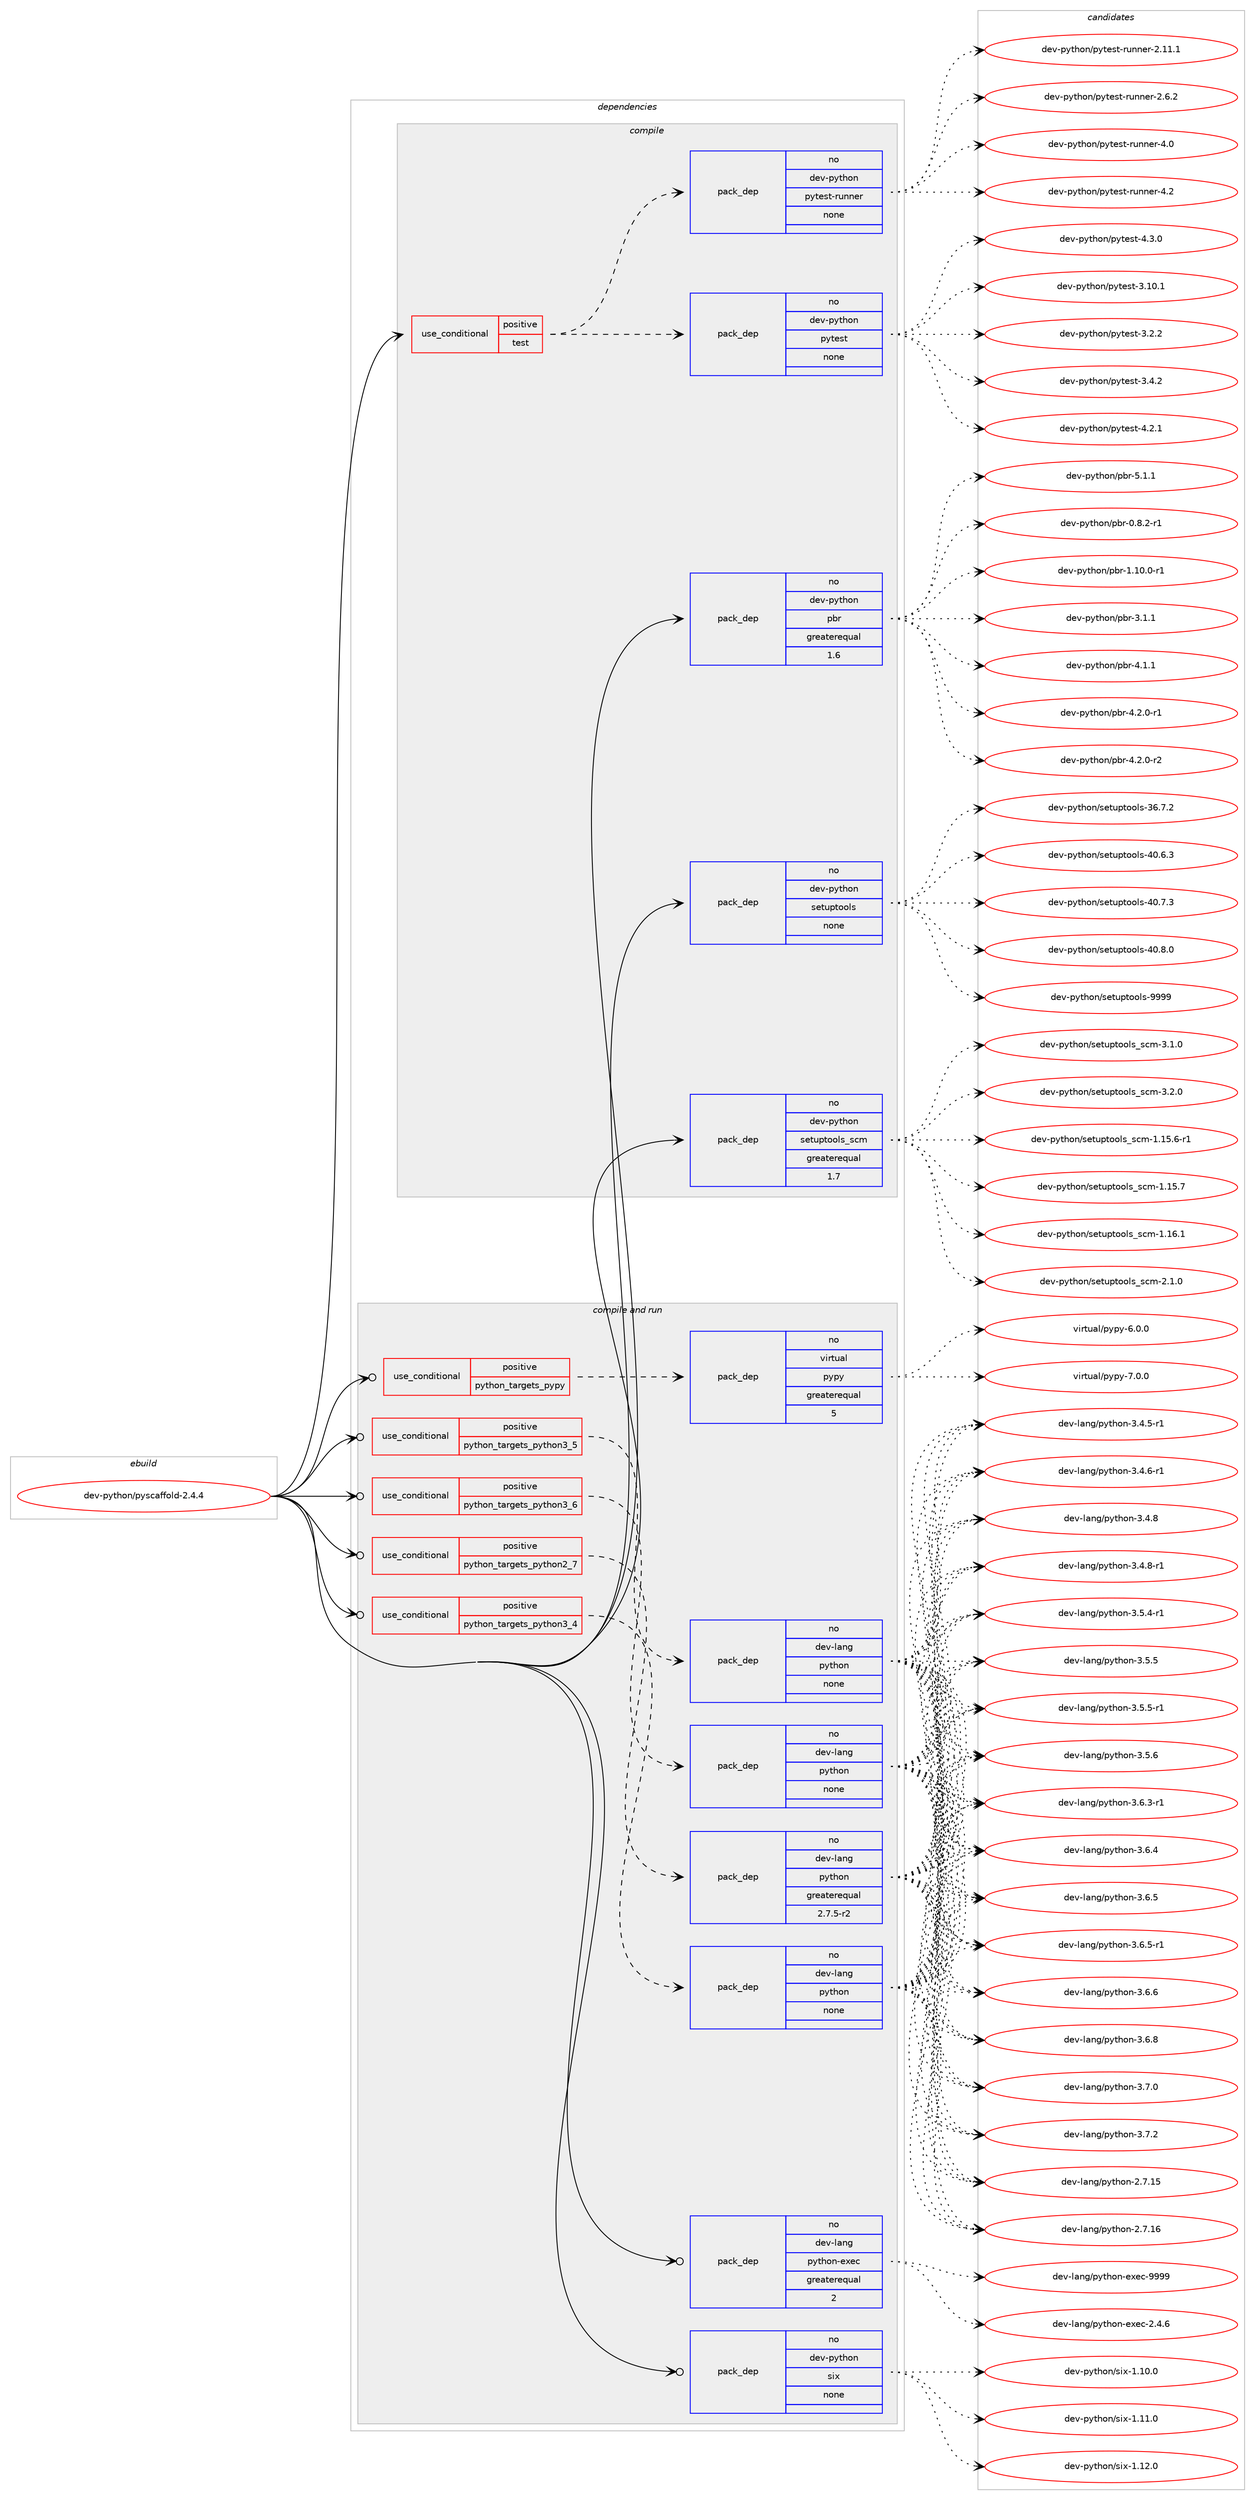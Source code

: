 digraph prolog {

# *************
# Graph options
# *************

newrank=true;
concentrate=true;
compound=true;
graph [rankdir=LR,fontname=Helvetica,fontsize=10,ranksep=1.5];#, ranksep=2.5, nodesep=0.2];
edge  [arrowhead=vee];
node  [fontname=Helvetica,fontsize=10];

# **********
# The ebuild
# **********

subgraph cluster_leftcol {
color=gray;
rank=same;
label=<<i>ebuild</i>>;
id [label="dev-python/pyscaffold-2.4.4", color=red, width=4, href="../dev-python/pyscaffold-2.4.4.svg"];
}

# ****************
# The dependencies
# ****************

subgraph cluster_midcol {
color=gray;
label=<<i>dependencies</i>>;
subgraph cluster_compile {
fillcolor="#eeeeee";
style=filled;
label=<<i>compile</i>>;
subgraph cond381746 {
dependency1432184 [label=<<TABLE BORDER="0" CELLBORDER="1" CELLSPACING="0" CELLPADDING="4"><TR><TD ROWSPAN="3" CELLPADDING="10">use_conditional</TD></TR><TR><TD>positive</TD></TR><TR><TD>test</TD></TR></TABLE>>, shape=none, color=red];
subgraph pack1027098 {
dependency1432185 [label=<<TABLE BORDER="0" CELLBORDER="1" CELLSPACING="0" CELLPADDING="4" WIDTH="220"><TR><TD ROWSPAN="6" CELLPADDING="30">pack_dep</TD></TR><TR><TD WIDTH="110">no</TD></TR><TR><TD>dev-python</TD></TR><TR><TD>pytest</TD></TR><TR><TD>none</TD></TR><TR><TD></TD></TR></TABLE>>, shape=none, color=blue];
}
dependency1432184:e -> dependency1432185:w [weight=20,style="dashed",arrowhead="vee"];
subgraph pack1027099 {
dependency1432186 [label=<<TABLE BORDER="0" CELLBORDER="1" CELLSPACING="0" CELLPADDING="4" WIDTH="220"><TR><TD ROWSPAN="6" CELLPADDING="30">pack_dep</TD></TR><TR><TD WIDTH="110">no</TD></TR><TR><TD>dev-python</TD></TR><TR><TD>pytest-runner</TD></TR><TR><TD>none</TD></TR><TR><TD></TD></TR></TABLE>>, shape=none, color=blue];
}
dependency1432184:e -> dependency1432186:w [weight=20,style="dashed",arrowhead="vee"];
}
id:e -> dependency1432184:w [weight=20,style="solid",arrowhead="vee"];
subgraph pack1027100 {
dependency1432187 [label=<<TABLE BORDER="0" CELLBORDER="1" CELLSPACING="0" CELLPADDING="4" WIDTH="220"><TR><TD ROWSPAN="6" CELLPADDING="30">pack_dep</TD></TR><TR><TD WIDTH="110">no</TD></TR><TR><TD>dev-python</TD></TR><TR><TD>pbr</TD></TR><TR><TD>greaterequal</TD></TR><TR><TD>1.6</TD></TR></TABLE>>, shape=none, color=blue];
}
id:e -> dependency1432187:w [weight=20,style="solid",arrowhead="vee"];
subgraph pack1027101 {
dependency1432188 [label=<<TABLE BORDER="0" CELLBORDER="1" CELLSPACING="0" CELLPADDING="4" WIDTH="220"><TR><TD ROWSPAN="6" CELLPADDING="30">pack_dep</TD></TR><TR><TD WIDTH="110">no</TD></TR><TR><TD>dev-python</TD></TR><TR><TD>setuptools</TD></TR><TR><TD>none</TD></TR><TR><TD></TD></TR></TABLE>>, shape=none, color=blue];
}
id:e -> dependency1432188:w [weight=20,style="solid",arrowhead="vee"];
subgraph pack1027102 {
dependency1432189 [label=<<TABLE BORDER="0" CELLBORDER="1" CELLSPACING="0" CELLPADDING="4" WIDTH="220"><TR><TD ROWSPAN="6" CELLPADDING="30">pack_dep</TD></TR><TR><TD WIDTH="110">no</TD></TR><TR><TD>dev-python</TD></TR><TR><TD>setuptools_scm</TD></TR><TR><TD>greaterequal</TD></TR><TR><TD>1.7</TD></TR></TABLE>>, shape=none, color=blue];
}
id:e -> dependency1432189:w [weight=20,style="solid",arrowhead="vee"];
}
subgraph cluster_compileandrun {
fillcolor="#eeeeee";
style=filled;
label=<<i>compile and run</i>>;
subgraph cond381747 {
dependency1432190 [label=<<TABLE BORDER="0" CELLBORDER="1" CELLSPACING="0" CELLPADDING="4"><TR><TD ROWSPAN="3" CELLPADDING="10">use_conditional</TD></TR><TR><TD>positive</TD></TR><TR><TD>python_targets_pypy</TD></TR></TABLE>>, shape=none, color=red];
subgraph pack1027103 {
dependency1432191 [label=<<TABLE BORDER="0" CELLBORDER="1" CELLSPACING="0" CELLPADDING="4" WIDTH="220"><TR><TD ROWSPAN="6" CELLPADDING="30">pack_dep</TD></TR><TR><TD WIDTH="110">no</TD></TR><TR><TD>virtual</TD></TR><TR><TD>pypy</TD></TR><TR><TD>greaterequal</TD></TR><TR><TD>5</TD></TR></TABLE>>, shape=none, color=blue];
}
dependency1432190:e -> dependency1432191:w [weight=20,style="dashed",arrowhead="vee"];
}
id:e -> dependency1432190:w [weight=20,style="solid",arrowhead="odotvee"];
subgraph cond381748 {
dependency1432192 [label=<<TABLE BORDER="0" CELLBORDER="1" CELLSPACING="0" CELLPADDING="4"><TR><TD ROWSPAN="3" CELLPADDING="10">use_conditional</TD></TR><TR><TD>positive</TD></TR><TR><TD>python_targets_python2_7</TD></TR></TABLE>>, shape=none, color=red];
subgraph pack1027104 {
dependency1432193 [label=<<TABLE BORDER="0" CELLBORDER="1" CELLSPACING="0" CELLPADDING="4" WIDTH="220"><TR><TD ROWSPAN="6" CELLPADDING="30">pack_dep</TD></TR><TR><TD WIDTH="110">no</TD></TR><TR><TD>dev-lang</TD></TR><TR><TD>python</TD></TR><TR><TD>greaterequal</TD></TR><TR><TD>2.7.5-r2</TD></TR></TABLE>>, shape=none, color=blue];
}
dependency1432192:e -> dependency1432193:w [weight=20,style="dashed",arrowhead="vee"];
}
id:e -> dependency1432192:w [weight=20,style="solid",arrowhead="odotvee"];
subgraph cond381749 {
dependency1432194 [label=<<TABLE BORDER="0" CELLBORDER="1" CELLSPACING="0" CELLPADDING="4"><TR><TD ROWSPAN="3" CELLPADDING="10">use_conditional</TD></TR><TR><TD>positive</TD></TR><TR><TD>python_targets_python3_4</TD></TR></TABLE>>, shape=none, color=red];
subgraph pack1027105 {
dependency1432195 [label=<<TABLE BORDER="0" CELLBORDER="1" CELLSPACING="0" CELLPADDING="4" WIDTH="220"><TR><TD ROWSPAN="6" CELLPADDING="30">pack_dep</TD></TR><TR><TD WIDTH="110">no</TD></TR><TR><TD>dev-lang</TD></TR><TR><TD>python</TD></TR><TR><TD>none</TD></TR><TR><TD></TD></TR></TABLE>>, shape=none, color=blue];
}
dependency1432194:e -> dependency1432195:w [weight=20,style="dashed",arrowhead="vee"];
}
id:e -> dependency1432194:w [weight=20,style="solid",arrowhead="odotvee"];
subgraph cond381750 {
dependency1432196 [label=<<TABLE BORDER="0" CELLBORDER="1" CELLSPACING="0" CELLPADDING="4"><TR><TD ROWSPAN="3" CELLPADDING="10">use_conditional</TD></TR><TR><TD>positive</TD></TR><TR><TD>python_targets_python3_5</TD></TR></TABLE>>, shape=none, color=red];
subgraph pack1027106 {
dependency1432197 [label=<<TABLE BORDER="0" CELLBORDER="1" CELLSPACING="0" CELLPADDING="4" WIDTH="220"><TR><TD ROWSPAN="6" CELLPADDING="30">pack_dep</TD></TR><TR><TD WIDTH="110">no</TD></TR><TR><TD>dev-lang</TD></TR><TR><TD>python</TD></TR><TR><TD>none</TD></TR><TR><TD></TD></TR></TABLE>>, shape=none, color=blue];
}
dependency1432196:e -> dependency1432197:w [weight=20,style="dashed",arrowhead="vee"];
}
id:e -> dependency1432196:w [weight=20,style="solid",arrowhead="odotvee"];
subgraph cond381751 {
dependency1432198 [label=<<TABLE BORDER="0" CELLBORDER="1" CELLSPACING="0" CELLPADDING="4"><TR><TD ROWSPAN="3" CELLPADDING="10">use_conditional</TD></TR><TR><TD>positive</TD></TR><TR><TD>python_targets_python3_6</TD></TR></TABLE>>, shape=none, color=red];
subgraph pack1027107 {
dependency1432199 [label=<<TABLE BORDER="0" CELLBORDER="1" CELLSPACING="0" CELLPADDING="4" WIDTH="220"><TR><TD ROWSPAN="6" CELLPADDING="30">pack_dep</TD></TR><TR><TD WIDTH="110">no</TD></TR><TR><TD>dev-lang</TD></TR><TR><TD>python</TD></TR><TR><TD>none</TD></TR><TR><TD></TD></TR></TABLE>>, shape=none, color=blue];
}
dependency1432198:e -> dependency1432199:w [weight=20,style="dashed",arrowhead="vee"];
}
id:e -> dependency1432198:w [weight=20,style="solid",arrowhead="odotvee"];
subgraph pack1027108 {
dependency1432200 [label=<<TABLE BORDER="0" CELLBORDER="1" CELLSPACING="0" CELLPADDING="4" WIDTH="220"><TR><TD ROWSPAN="6" CELLPADDING="30">pack_dep</TD></TR><TR><TD WIDTH="110">no</TD></TR><TR><TD>dev-lang</TD></TR><TR><TD>python-exec</TD></TR><TR><TD>greaterequal</TD></TR><TR><TD>2</TD></TR></TABLE>>, shape=none, color=blue];
}
id:e -> dependency1432200:w [weight=20,style="solid",arrowhead="odotvee"];
subgraph pack1027109 {
dependency1432201 [label=<<TABLE BORDER="0" CELLBORDER="1" CELLSPACING="0" CELLPADDING="4" WIDTH="220"><TR><TD ROWSPAN="6" CELLPADDING="30">pack_dep</TD></TR><TR><TD WIDTH="110">no</TD></TR><TR><TD>dev-python</TD></TR><TR><TD>six</TD></TR><TR><TD>none</TD></TR><TR><TD></TD></TR></TABLE>>, shape=none, color=blue];
}
id:e -> dependency1432201:w [weight=20,style="solid",arrowhead="odotvee"];
}
subgraph cluster_run {
fillcolor="#eeeeee";
style=filled;
label=<<i>run</i>>;
}
}

# **************
# The candidates
# **************

subgraph cluster_choices {
rank=same;
color=gray;
label=<<i>candidates</i>>;

subgraph choice1027098 {
color=black;
nodesep=1;
choice100101118451121211161041111104711212111610111511645514649484649 [label="dev-python/pytest-3.10.1", color=red, width=4,href="../dev-python/pytest-3.10.1.svg"];
choice1001011184511212111610411111047112121116101115116455146504650 [label="dev-python/pytest-3.2.2", color=red, width=4,href="../dev-python/pytest-3.2.2.svg"];
choice1001011184511212111610411111047112121116101115116455146524650 [label="dev-python/pytest-3.4.2", color=red, width=4,href="../dev-python/pytest-3.4.2.svg"];
choice1001011184511212111610411111047112121116101115116455246504649 [label="dev-python/pytest-4.2.1", color=red, width=4,href="../dev-python/pytest-4.2.1.svg"];
choice1001011184511212111610411111047112121116101115116455246514648 [label="dev-python/pytest-4.3.0", color=red, width=4,href="../dev-python/pytest-4.3.0.svg"];
dependency1432185:e -> choice100101118451121211161041111104711212111610111511645514649484649:w [style=dotted,weight="100"];
dependency1432185:e -> choice1001011184511212111610411111047112121116101115116455146504650:w [style=dotted,weight="100"];
dependency1432185:e -> choice1001011184511212111610411111047112121116101115116455146524650:w [style=dotted,weight="100"];
dependency1432185:e -> choice1001011184511212111610411111047112121116101115116455246504649:w [style=dotted,weight="100"];
dependency1432185:e -> choice1001011184511212111610411111047112121116101115116455246514648:w [style=dotted,weight="100"];
}
subgraph choice1027099 {
color=black;
nodesep=1;
choice10010111845112121116104111110471121211161011151164511411711011010111445504649494649 [label="dev-python/pytest-runner-2.11.1", color=red, width=4,href="../dev-python/pytest-runner-2.11.1.svg"];
choice100101118451121211161041111104711212111610111511645114117110110101114455046544650 [label="dev-python/pytest-runner-2.6.2", color=red, width=4,href="../dev-python/pytest-runner-2.6.2.svg"];
choice10010111845112121116104111110471121211161011151164511411711011010111445524648 [label="dev-python/pytest-runner-4.0", color=red, width=4,href="../dev-python/pytest-runner-4.0.svg"];
choice10010111845112121116104111110471121211161011151164511411711011010111445524650 [label="dev-python/pytest-runner-4.2", color=red, width=4,href="../dev-python/pytest-runner-4.2.svg"];
dependency1432186:e -> choice10010111845112121116104111110471121211161011151164511411711011010111445504649494649:w [style=dotted,weight="100"];
dependency1432186:e -> choice100101118451121211161041111104711212111610111511645114117110110101114455046544650:w [style=dotted,weight="100"];
dependency1432186:e -> choice10010111845112121116104111110471121211161011151164511411711011010111445524648:w [style=dotted,weight="100"];
dependency1432186:e -> choice10010111845112121116104111110471121211161011151164511411711011010111445524650:w [style=dotted,weight="100"];
}
subgraph choice1027100 {
color=black;
nodesep=1;
choice1001011184511212111610411111047112981144548465646504511449 [label="dev-python/pbr-0.8.2-r1", color=red, width=4,href="../dev-python/pbr-0.8.2-r1.svg"];
choice100101118451121211161041111104711298114454946494846484511449 [label="dev-python/pbr-1.10.0-r1", color=red, width=4,href="../dev-python/pbr-1.10.0-r1.svg"];
choice100101118451121211161041111104711298114455146494649 [label="dev-python/pbr-3.1.1", color=red, width=4,href="../dev-python/pbr-3.1.1.svg"];
choice100101118451121211161041111104711298114455246494649 [label="dev-python/pbr-4.1.1", color=red, width=4,href="../dev-python/pbr-4.1.1.svg"];
choice1001011184511212111610411111047112981144552465046484511449 [label="dev-python/pbr-4.2.0-r1", color=red, width=4,href="../dev-python/pbr-4.2.0-r1.svg"];
choice1001011184511212111610411111047112981144552465046484511450 [label="dev-python/pbr-4.2.0-r2", color=red, width=4,href="../dev-python/pbr-4.2.0-r2.svg"];
choice100101118451121211161041111104711298114455346494649 [label="dev-python/pbr-5.1.1", color=red, width=4,href="../dev-python/pbr-5.1.1.svg"];
dependency1432187:e -> choice1001011184511212111610411111047112981144548465646504511449:w [style=dotted,weight="100"];
dependency1432187:e -> choice100101118451121211161041111104711298114454946494846484511449:w [style=dotted,weight="100"];
dependency1432187:e -> choice100101118451121211161041111104711298114455146494649:w [style=dotted,weight="100"];
dependency1432187:e -> choice100101118451121211161041111104711298114455246494649:w [style=dotted,weight="100"];
dependency1432187:e -> choice1001011184511212111610411111047112981144552465046484511449:w [style=dotted,weight="100"];
dependency1432187:e -> choice1001011184511212111610411111047112981144552465046484511450:w [style=dotted,weight="100"];
dependency1432187:e -> choice100101118451121211161041111104711298114455346494649:w [style=dotted,weight="100"];
}
subgraph choice1027101 {
color=black;
nodesep=1;
choice100101118451121211161041111104711510111611711211611111110811545515446554650 [label="dev-python/setuptools-36.7.2", color=red, width=4,href="../dev-python/setuptools-36.7.2.svg"];
choice100101118451121211161041111104711510111611711211611111110811545524846544651 [label="dev-python/setuptools-40.6.3", color=red, width=4,href="../dev-python/setuptools-40.6.3.svg"];
choice100101118451121211161041111104711510111611711211611111110811545524846554651 [label="dev-python/setuptools-40.7.3", color=red, width=4,href="../dev-python/setuptools-40.7.3.svg"];
choice100101118451121211161041111104711510111611711211611111110811545524846564648 [label="dev-python/setuptools-40.8.0", color=red, width=4,href="../dev-python/setuptools-40.8.0.svg"];
choice10010111845112121116104111110471151011161171121161111111081154557575757 [label="dev-python/setuptools-9999", color=red, width=4,href="../dev-python/setuptools-9999.svg"];
dependency1432188:e -> choice100101118451121211161041111104711510111611711211611111110811545515446554650:w [style=dotted,weight="100"];
dependency1432188:e -> choice100101118451121211161041111104711510111611711211611111110811545524846544651:w [style=dotted,weight="100"];
dependency1432188:e -> choice100101118451121211161041111104711510111611711211611111110811545524846554651:w [style=dotted,weight="100"];
dependency1432188:e -> choice100101118451121211161041111104711510111611711211611111110811545524846564648:w [style=dotted,weight="100"];
dependency1432188:e -> choice10010111845112121116104111110471151011161171121161111111081154557575757:w [style=dotted,weight="100"];
}
subgraph choice1027102 {
color=black;
nodesep=1;
choice10010111845112121116104111110471151011161171121161111111081159511599109454946495346544511449 [label="dev-python/setuptools_scm-1.15.6-r1", color=red, width=4,href="../dev-python/setuptools_scm-1.15.6-r1.svg"];
choice1001011184511212111610411111047115101116117112116111111108115951159910945494649534655 [label="dev-python/setuptools_scm-1.15.7", color=red, width=4,href="../dev-python/setuptools_scm-1.15.7.svg"];
choice1001011184511212111610411111047115101116117112116111111108115951159910945494649544649 [label="dev-python/setuptools_scm-1.16.1", color=red, width=4,href="../dev-python/setuptools_scm-1.16.1.svg"];
choice10010111845112121116104111110471151011161171121161111111081159511599109455046494648 [label="dev-python/setuptools_scm-2.1.0", color=red, width=4,href="../dev-python/setuptools_scm-2.1.0.svg"];
choice10010111845112121116104111110471151011161171121161111111081159511599109455146494648 [label="dev-python/setuptools_scm-3.1.0", color=red, width=4,href="../dev-python/setuptools_scm-3.1.0.svg"];
choice10010111845112121116104111110471151011161171121161111111081159511599109455146504648 [label="dev-python/setuptools_scm-3.2.0", color=red, width=4,href="../dev-python/setuptools_scm-3.2.0.svg"];
dependency1432189:e -> choice10010111845112121116104111110471151011161171121161111111081159511599109454946495346544511449:w [style=dotted,weight="100"];
dependency1432189:e -> choice1001011184511212111610411111047115101116117112116111111108115951159910945494649534655:w [style=dotted,weight="100"];
dependency1432189:e -> choice1001011184511212111610411111047115101116117112116111111108115951159910945494649544649:w [style=dotted,weight="100"];
dependency1432189:e -> choice10010111845112121116104111110471151011161171121161111111081159511599109455046494648:w [style=dotted,weight="100"];
dependency1432189:e -> choice10010111845112121116104111110471151011161171121161111111081159511599109455146494648:w [style=dotted,weight="100"];
dependency1432189:e -> choice10010111845112121116104111110471151011161171121161111111081159511599109455146504648:w [style=dotted,weight="100"];
}
subgraph choice1027103 {
color=black;
nodesep=1;
choice1181051141161179710847112121112121455446484648 [label="virtual/pypy-6.0.0", color=red, width=4,href="../virtual/pypy-6.0.0.svg"];
choice1181051141161179710847112121112121455546484648 [label="virtual/pypy-7.0.0", color=red, width=4,href="../virtual/pypy-7.0.0.svg"];
dependency1432191:e -> choice1181051141161179710847112121112121455446484648:w [style=dotted,weight="100"];
dependency1432191:e -> choice1181051141161179710847112121112121455546484648:w [style=dotted,weight="100"];
}
subgraph choice1027104 {
color=black;
nodesep=1;
choice10010111845108971101034711212111610411111045504655464953 [label="dev-lang/python-2.7.15", color=red, width=4,href="../dev-lang/python-2.7.15.svg"];
choice10010111845108971101034711212111610411111045504655464954 [label="dev-lang/python-2.7.16", color=red, width=4,href="../dev-lang/python-2.7.16.svg"];
choice1001011184510897110103471121211161041111104551465246534511449 [label="dev-lang/python-3.4.5-r1", color=red, width=4,href="../dev-lang/python-3.4.5-r1.svg"];
choice1001011184510897110103471121211161041111104551465246544511449 [label="dev-lang/python-3.4.6-r1", color=red, width=4,href="../dev-lang/python-3.4.6-r1.svg"];
choice100101118451089711010347112121116104111110455146524656 [label="dev-lang/python-3.4.8", color=red, width=4,href="../dev-lang/python-3.4.8.svg"];
choice1001011184510897110103471121211161041111104551465246564511449 [label="dev-lang/python-3.4.8-r1", color=red, width=4,href="../dev-lang/python-3.4.8-r1.svg"];
choice1001011184510897110103471121211161041111104551465346524511449 [label="dev-lang/python-3.5.4-r1", color=red, width=4,href="../dev-lang/python-3.5.4-r1.svg"];
choice100101118451089711010347112121116104111110455146534653 [label="dev-lang/python-3.5.5", color=red, width=4,href="../dev-lang/python-3.5.5.svg"];
choice1001011184510897110103471121211161041111104551465346534511449 [label="dev-lang/python-3.5.5-r1", color=red, width=4,href="../dev-lang/python-3.5.5-r1.svg"];
choice100101118451089711010347112121116104111110455146534654 [label="dev-lang/python-3.5.6", color=red, width=4,href="../dev-lang/python-3.5.6.svg"];
choice1001011184510897110103471121211161041111104551465446514511449 [label="dev-lang/python-3.6.3-r1", color=red, width=4,href="../dev-lang/python-3.6.3-r1.svg"];
choice100101118451089711010347112121116104111110455146544652 [label="dev-lang/python-3.6.4", color=red, width=4,href="../dev-lang/python-3.6.4.svg"];
choice100101118451089711010347112121116104111110455146544653 [label="dev-lang/python-3.6.5", color=red, width=4,href="../dev-lang/python-3.6.5.svg"];
choice1001011184510897110103471121211161041111104551465446534511449 [label="dev-lang/python-3.6.5-r1", color=red, width=4,href="../dev-lang/python-3.6.5-r1.svg"];
choice100101118451089711010347112121116104111110455146544654 [label="dev-lang/python-3.6.6", color=red, width=4,href="../dev-lang/python-3.6.6.svg"];
choice100101118451089711010347112121116104111110455146544656 [label="dev-lang/python-3.6.8", color=red, width=4,href="../dev-lang/python-3.6.8.svg"];
choice100101118451089711010347112121116104111110455146554648 [label="dev-lang/python-3.7.0", color=red, width=4,href="../dev-lang/python-3.7.0.svg"];
choice100101118451089711010347112121116104111110455146554650 [label="dev-lang/python-3.7.2", color=red, width=4,href="../dev-lang/python-3.7.2.svg"];
dependency1432193:e -> choice10010111845108971101034711212111610411111045504655464953:w [style=dotted,weight="100"];
dependency1432193:e -> choice10010111845108971101034711212111610411111045504655464954:w [style=dotted,weight="100"];
dependency1432193:e -> choice1001011184510897110103471121211161041111104551465246534511449:w [style=dotted,weight="100"];
dependency1432193:e -> choice1001011184510897110103471121211161041111104551465246544511449:w [style=dotted,weight="100"];
dependency1432193:e -> choice100101118451089711010347112121116104111110455146524656:w [style=dotted,weight="100"];
dependency1432193:e -> choice1001011184510897110103471121211161041111104551465246564511449:w [style=dotted,weight="100"];
dependency1432193:e -> choice1001011184510897110103471121211161041111104551465346524511449:w [style=dotted,weight="100"];
dependency1432193:e -> choice100101118451089711010347112121116104111110455146534653:w [style=dotted,weight="100"];
dependency1432193:e -> choice1001011184510897110103471121211161041111104551465346534511449:w [style=dotted,weight="100"];
dependency1432193:e -> choice100101118451089711010347112121116104111110455146534654:w [style=dotted,weight="100"];
dependency1432193:e -> choice1001011184510897110103471121211161041111104551465446514511449:w [style=dotted,weight="100"];
dependency1432193:e -> choice100101118451089711010347112121116104111110455146544652:w [style=dotted,weight="100"];
dependency1432193:e -> choice100101118451089711010347112121116104111110455146544653:w [style=dotted,weight="100"];
dependency1432193:e -> choice1001011184510897110103471121211161041111104551465446534511449:w [style=dotted,weight="100"];
dependency1432193:e -> choice100101118451089711010347112121116104111110455146544654:w [style=dotted,weight="100"];
dependency1432193:e -> choice100101118451089711010347112121116104111110455146544656:w [style=dotted,weight="100"];
dependency1432193:e -> choice100101118451089711010347112121116104111110455146554648:w [style=dotted,weight="100"];
dependency1432193:e -> choice100101118451089711010347112121116104111110455146554650:w [style=dotted,weight="100"];
}
subgraph choice1027105 {
color=black;
nodesep=1;
choice10010111845108971101034711212111610411111045504655464953 [label="dev-lang/python-2.7.15", color=red, width=4,href="../dev-lang/python-2.7.15.svg"];
choice10010111845108971101034711212111610411111045504655464954 [label="dev-lang/python-2.7.16", color=red, width=4,href="../dev-lang/python-2.7.16.svg"];
choice1001011184510897110103471121211161041111104551465246534511449 [label="dev-lang/python-3.4.5-r1", color=red, width=4,href="../dev-lang/python-3.4.5-r1.svg"];
choice1001011184510897110103471121211161041111104551465246544511449 [label="dev-lang/python-3.4.6-r1", color=red, width=4,href="../dev-lang/python-3.4.6-r1.svg"];
choice100101118451089711010347112121116104111110455146524656 [label="dev-lang/python-3.4.8", color=red, width=4,href="../dev-lang/python-3.4.8.svg"];
choice1001011184510897110103471121211161041111104551465246564511449 [label="dev-lang/python-3.4.8-r1", color=red, width=4,href="../dev-lang/python-3.4.8-r1.svg"];
choice1001011184510897110103471121211161041111104551465346524511449 [label="dev-lang/python-3.5.4-r1", color=red, width=4,href="../dev-lang/python-3.5.4-r1.svg"];
choice100101118451089711010347112121116104111110455146534653 [label="dev-lang/python-3.5.5", color=red, width=4,href="../dev-lang/python-3.5.5.svg"];
choice1001011184510897110103471121211161041111104551465346534511449 [label="dev-lang/python-3.5.5-r1", color=red, width=4,href="../dev-lang/python-3.5.5-r1.svg"];
choice100101118451089711010347112121116104111110455146534654 [label="dev-lang/python-3.5.6", color=red, width=4,href="../dev-lang/python-3.5.6.svg"];
choice1001011184510897110103471121211161041111104551465446514511449 [label="dev-lang/python-3.6.3-r1", color=red, width=4,href="../dev-lang/python-3.6.3-r1.svg"];
choice100101118451089711010347112121116104111110455146544652 [label="dev-lang/python-3.6.4", color=red, width=4,href="../dev-lang/python-3.6.4.svg"];
choice100101118451089711010347112121116104111110455146544653 [label="dev-lang/python-3.6.5", color=red, width=4,href="../dev-lang/python-3.6.5.svg"];
choice1001011184510897110103471121211161041111104551465446534511449 [label="dev-lang/python-3.6.5-r1", color=red, width=4,href="../dev-lang/python-3.6.5-r1.svg"];
choice100101118451089711010347112121116104111110455146544654 [label="dev-lang/python-3.6.6", color=red, width=4,href="../dev-lang/python-3.6.6.svg"];
choice100101118451089711010347112121116104111110455146544656 [label="dev-lang/python-3.6.8", color=red, width=4,href="../dev-lang/python-3.6.8.svg"];
choice100101118451089711010347112121116104111110455146554648 [label="dev-lang/python-3.7.0", color=red, width=4,href="../dev-lang/python-3.7.0.svg"];
choice100101118451089711010347112121116104111110455146554650 [label="dev-lang/python-3.7.2", color=red, width=4,href="../dev-lang/python-3.7.2.svg"];
dependency1432195:e -> choice10010111845108971101034711212111610411111045504655464953:w [style=dotted,weight="100"];
dependency1432195:e -> choice10010111845108971101034711212111610411111045504655464954:w [style=dotted,weight="100"];
dependency1432195:e -> choice1001011184510897110103471121211161041111104551465246534511449:w [style=dotted,weight="100"];
dependency1432195:e -> choice1001011184510897110103471121211161041111104551465246544511449:w [style=dotted,weight="100"];
dependency1432195:e -> choice100101118451089711010347112121116104111110455146524656:w [style=dotted,weight="100"];
dependency1432195:e -> choice1001011184510897110103471121211161041111104551465246564511449:w [style=dotted,weight="100"];
dependency1432195:e -> choice1001011184510897110103471121211161041111104551465346524511449:w [style=dotted,weight="100"];
dependency1432195:e -> choice100101118451089711010347112121116104111110455146534653:w [style=dotted,weight="100"];
dependency1432195:e -> choice1001011184510897110103471121211161041111104551465346534511449:w [style=dotted,weight="100"];
dependency1432195:e -> choice100101118451089711010347112121116104111110455146534654:w [style=dotted,weight="100"];
dependency1432195:e -> choice1001011184510897110103471121211161041111104551465446514511449:w [style=dotted,weight="100"];
dependency1432195:e -> choice100101118451089711010347112121116104111110455146544652:w [style=dotted,weight="100"];
dependency1432195:e -> choice100101118451089711010347112121116104111110455146544653:w [style=dotted,weight="100"];
dependency1432195:e -> choice1001011184510897110103471121211161041111104551465446534511449:w [style=dotted,weight="100"];
dependency1432195:e -> choice100101118451089711010347112121116104111110455146544654:w [style=dotted,weight="100"];
dependency1432195:e -> choice100101118451089711010347112121116104111110455146544656:w [style=dotted,weight="100"];
dependency1432195:e -> choice100101118451089711010347112121116104111110455146554648:w [style=dotted,weight="100"];
dependency1432195:e -> choice100101118451089711010347112121116104111110455146554650:w [style=dotted,weight="100"];
}
subgraph choice1027106 {
color=black;
nodesep=1;
choice10010111845108971101034711212111610411111045504655464953 [label="dev-lang/python-2.7.15", color=red, width=4,href="../dev-lang/python-2.7.15.svg"];
choice10010111845108971101034711212111610411111045504655464954 [label="dev-lang/python-2.7.16", color=red, width=4,href="../dev-lang/python-2.7.16.svg"];
choice1001011184510897110103471121211161041111104551465246534511449 [label="dev-lang/python-3.4.5-r1", color=red, width=4,href="../dev-lang/python-3.4.5-r1.svg"];
choice1001011184510897110103471121211161041111104551465246544511449 [label="dev-lang/python-3.4.6-r1", color=red, width=4,href="../dev-lang/python-3.4.6-r1.svg"];
choice100101118451089711010347112121116104111110455146524656 [label="dev-lang/python-3.4.8", color=red, width=4,href="../dev-lang/python-3.4.8.svg"];
choice1001011184510897110103471121211161041111104551465246564511449 [label="dev-lang/python-3.4.8-r1", color=red, width=4,href="../dev-lang/python-3.4.8-r1.svg"];
choice1001011184510897110103471121211161041111104551465346524511449 [label="dev-lang/python-3.5.4-r1", color=red, width=4,href="../dev-lang/python-3.5.4-r1.svg"];
choice100101118451089711010347112121116104111110455146534653 [label="dev-lang/python-3.5.5", color=red, width=4,href="../dev-lang/python-3.5.5.svg"];
choice1001011184510897110103471121211161041111104551465346534511449 [label="dev-lang/python-3.5.5-r1", color=red, width=4,href="../dev-lang/python-3.5.5-r1.svg"];
choice100101118451089711010347112121116104111110455146534654 [label="dev-lang/python-3.5.6", color=red, width=4,href="../dev-lang/python-3.5.6.svg"];
choice1001011184510897110103471121211161041111104551465446514511449 [label="dev-lang/python-3.6.3-r1", color=red, width=4,href="../dev-lang/python-3.6.3-r1.svg"];
choice100101118451089711010347112121116104111110455146544652 [label="dev-lang/python-3.6.4", color=red, width=4,href="../dev-lang/python-3.6.4.svg"];
choice100101118451089711010347112121116104111110455146544653 [label="dev-lang/python-3.6.5", color=red, width=4,href="../dev-lang/python-3.6.5.svg"];
choice1001011184510897110103471121211161041111104551465446534511449 [label="dev-lang/python-3.6.5-r1", color=red, width=4,href="../dev-lang/python-3.6.5-r1.svg"];
choice100101118451089711010347112121116104111110455146544654 [label="dev-lang/python-3.6.6", color=red, width=4,href="../dev-lang/python-3.6.6.svg"];
choice100101118451089711010347112121116104111110455146544656 [label="dev-lang/python-3.6.8", color=red, width=4,href="../dev-lang/python-3.6.8.svg"];
choice100101118451089711010347112121116104111110455146554648 [label="dev-lang/python-3.7.0", color=red, width=4,href="../dev-lang/python-3.7.0.svg"];
choice100101118451089711010347112121116104111110455146554650 [label="dev-lang/python-3.7.2", color=red, width=4,href="../dev-lang/python-3.7.2.svg"];
dependency1432197:e -> choice10010111845108971101034711212111610411111045504655464953:w [style=dotted,weight="100"];
dependency1432197:e -> choice10010111845108971101034711212111610411111045504655464954:w [style=dotted,weight="100"];
dependency1432197:e -> choice1001011184510897110103471121211161041111104551465246534511449:w [style=dotted,weight="100"];
dependency1432197:e -> choice1001011184510897110103471121211161041111104551465246544511449:w [style=dotted,weight="100"];
dependency1432197:e -> choice100101118451089711010347112121116104111110455146524656:w [style=dotted,weight="100"];
dependency1432197:e -> choice1001011184510897110103471121211161041111104551465246564511449:w [style=dotted,weight="100"];
dependency1432197:e -> choice1001011184510897110103471121211161041111104551465346524511449:w [style=dotted,weight="100"];
dependency1432197:e -> choice100101118451089711010347112121116104111110455146534653:w [style=dotted,weight="100"];
dependency1432197:e -> choice1001011184510897110103471121211161041111104551465346534511449:w [style=dotted,weight="100"];
dependency1432197:e -> choice100101118451089711010347112121116104111110455146534654:w [style=dotted,weight="100"];
dependency1432197:e -> choice1001011184510897110103471121211161041111104551465446514511449:w [style=dotted,weight="100"];
dependency1432197:e -> choice100101118451089711010347112121116104111110455146544652:w [style=dotted,weight="100"];
dependency1432197:e -> choice100101118451089711010347112121116104111110455146544653:w [style=dotted,weight="100"];
dependency1432197:e -> choice1001011184510897110103471121211161041111104551465446534511449:w [style=dotted,weight="100"];
dependency1432197:e -> choice100101118451089711010347112121116104111110455146544654:w [style=dotted,weight="100"];
dependency1432197:e -> choice100101118451089711010347112121116104111110455146544656:w [style=dotted,weight="100"];
dependency1432197:e -> choice100101118451089711010347112121116104111110455146554648:w [style=dotted,weight="100"];
dependency1432197:e -> choice100101118451089711010347112121116104111110455146554650:w [style=dotted,weight="100"];
}
subgraph choice1027107 {
color=black;
nodesep=1;
choice10010111845108971101034711212111610411111045504655464953 [label="dev-lang/python-2.7.15", color=red, width=4,href="../dev-lang/python-2.7.15.svg"];
choice10010111845108971101034711212111610411111045504655464954 [label="dev-lang/python-2.7.16", color=red, width=4,href="../dev-lang/python-2.7.16.svg"];
choice1001011184510897110103471121211161041111104551465246534511449 [label="dev-lang/python-3.4.5-r1", color=red, width=4,href="../dev-lang/python-3.4.5-r1.svg"];
choice1001011184510897110103471121211161041111104551465246544511449 [label="dev-lang/python-3.4.6-r1", color=red, width=4,href="../dev-lang/python-3.4.6-r1.svg"];
choice100101118451089711010347112121116104111110455146524656 [label="dev-lang/python-3.4.8", color=red, width=4,href="../dev-lang/python-3.4.8.svg"];
choice1001011184510897110103471121211161041111104551465246564511449 [label="dev-lang/python-3.4.8-r1", color=red, width=4,href="../dev-lang/python-3.4.8-r1.svg"];
choice1001011184510897110103471121211161041111104551465346524511449 [label="dev-lang/python-3.5.4-r1", color=red, width=4,href="../dev-lang/python-3.5.4-r1.svg"];
choice100101118451089711010347112121116104111110455146534653 [label="dev-lang/python-3.5.5", color=red, width=4,href="../dev-lang/python-3.5.5.svg"];
choice1001011184510897110103471121211161041111104551465346534511449 [label="dev-lang/python-3.5.5-r1", color=red, width=4,href="../dev-lang/python-3.5.5-r1.svg"];
choice100101118451089711010347112121116104111110455146534654 [label="dev-lang/python-3.5.6", color=red, width=4,href="../dev-lang/python-3.5.6.svg"];
choice1001011184510897110103471121211161041111104551465446514511449 [label="dev-lang/python-3.6.3-r1", color=red, width=4,href="../dev-lang/python-3.6.3-r1.svg"];
choice100101118451089711010347112121116104111110455146544652 [label="dev-lang/python-3.6.4", color=red, width=4,href="../dev-lang/python-3.6.4.svg"];
choice100101118451089711010347112121116104111110455146544653 [label="dev-lang/python-3.6.5", color=red, width=4,href="../dev-lang/python-3.6.5.svg"];
choice1001011184510897110103471121211161041111104551465446534511449 [label="dev-lang/python-3.6.5-r1", color=red, width=4,href="../dev-lang/python-3.6.5-r1.svg"];
choice100101118451089711010347112121116104111110455146544654 [label="dev-lang/python-3.6.6", color=red, width=4,href="../dev-lang/python-3.6.6.svg"];
choice100101118451089711010347112121116104111110455146544656 [label="dev-lang/python-3.6.8", color=red, width=4,href="../dev-lang/python-3.6.8.svg"];
choice100101118451089711010347112121116104111110455146554648 [label="dev-lang/python-3.7.0", color=red, width=4,href="../dev-lang/python-3.7.0.svg"];
choice100101118451089711010347112121116104111110455146554650 [label="dev-lang/python-3.7.2", color=red, width=4,href="../dev-lang/python-3.7.2.svg"];
dependency1432199:e -> choice10010111845108971101034711212111610411111045504655464953:w [style=dotted,weight="100"];
dependency1432199:e -> choice10010111845108971101034711212111610411111045504655464954:w [style=dotted,weight="100"];
dependency1432199:e -> choice1001011184510897110103471121211161041111104551465246534511449:w [style=dotted,weight="100"];
dependency1432199:e -> choice1001011184510897110103471121211161041111104551465246544511449:w [style=dotted,weight="100"];
dependency1432199:e -> choice100101118451089711010347112121116104111110455146524656:w [style=dotted,weight="100"];
dependency1432199:e -> choice1001011184510897110103471121211161041111104551465246564511449:w [style=dotted,weight="100"];
dependency1432199:e -> choice1001011184510897110103471121211161041111104551465346524511449:w [style=dotted,weight="100"];
dependency1432199:e -> choice100101118451089711010347112121116104111110455146534653:w [style=dotted,weight="100"];
dependency1432199:e -> choice1001011184510897110103471121211161041111104551465346534511449:w [style=dotted,weight="100"];
dependency1432199:e -> choice100101118451089711010347112121116104111110455146534654:w [style=dotted,weight="100"];
dependency1432199:e -> choice1001011184510897110103471121211161041111104551465446514511449:w [style=dotted,weight="100"];
dependency1432199:e -> choice100101118451089711010347112121116104111110455146544652:w [style=dotted,weight="100"];
dependency1432199:e -> choice100101118451089711010347112121116104111110455146544653:w [style=dotted,weight="100"];
dependency1432199:e -> choice1001011184510897110103471121211161041111104551465446534511449:w [style=dotted,weight="100"];
dependency1432199:e -> choice100101118451089711010347112121116104111110455146544654:w [style=dotted,weight="100"];
dependency1432199:e -> choice100101118451089711010347112121116104111110455146544656:w [style=dotted,weight="100"];
dependency1432199:e -> choice100101118451089711010347112121116104111110455146554648:w [style=dotted,weight="100"];
dependency1432199:e -> choice100101118451089711010347112121116104111110455146554650:w [style=dotted,weight="100"];
}
subgraph choice1027108 {
color=black;
nodesep=1;
choice1001011184510897110103471121211161041111104510112010199455046524654 [label="dev-lang/python-exec-2.4.6", color=red, width=4,href="../dev-lang/python-exec-2.4.6.svg"];
choice10010111845108971101034711212111610411111045101120101994557575757 [label="dev-lang/python-exec-9999", color=red, width=4,href="../dev-lang/python-exec-9999.svg"];
dependency1432200:e -> choice1001011184510897110103471121211161041111104510112010199455046524654:w [style=dotted,weight="100"];
dependency1432200:e -> choice10010111845108971101034711212111610411111045101120101994557575757:w [style=dotted,weight="100"];
}
subgraph choice1027109 {
color=black;
nodesep=1;
choice100101118451121211161041111104711510512045494649484648 [label="dev-python/six-1.10.0", color=red, width=4,href="../dev-python/six-1.10.0.svg"];
choice100101118451121211161041111104711510512045494649494648 [label="dev-python/six-1.11.0", color=red, width=4,href="../dev-python/six-1.11.0.svg"];
choice100101118451121211161041111104711510512045494649504648 [label="dev-python/six-1.12.0", color=red, width=4,href="../dev-python/six-1.12.0.svg"];
dependency1432201:e -> choice100101118451121211161041111104711510512045494649484648:w [style=dotted,weight="100"];
dependency1432201:e -> choice100101118451121211161041111104711510512045494649494648:w [style=dotted,weight="100"];
dependency1432201:e -> choice100101118451121211161041111104711510512045494649504648:w [style=dotted,weight="100"];
}
}

}
